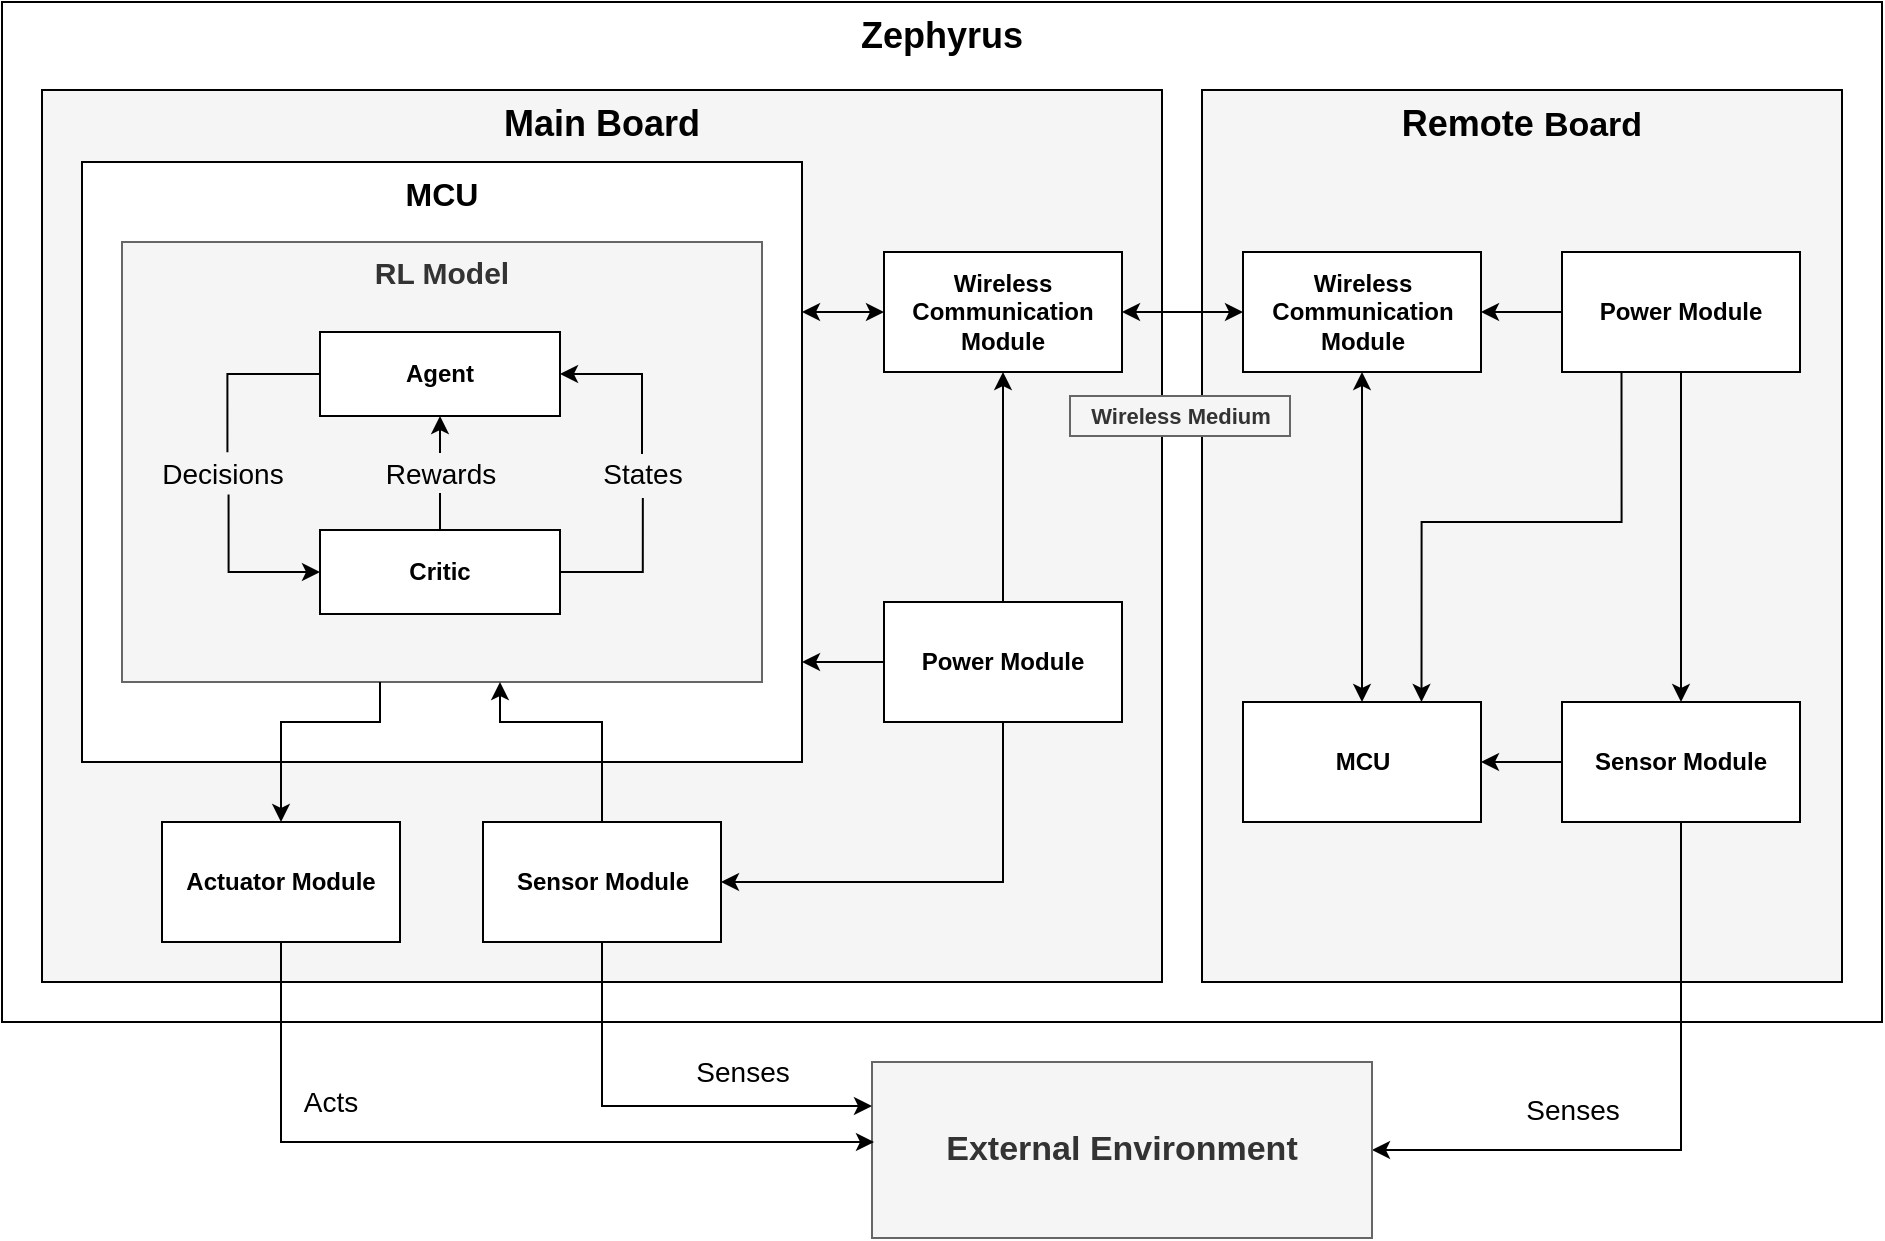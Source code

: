 <mxfile version="13.9.2" type="device"><diagram id="rcMMGNy7ycqetSJ9uPKk" name="Page-1"><mxGraphModel dx="2259" dy="847" grid="1" gridSize="10" guides="1" tooltips="1" connect="1" arrows="1" fold="1" page="1" pageScale="1" pageWidth="4681" pageHeight="3300" math="0" shadow="0"><root><mxCell id="0"/><mxCell id="1" parent="0"/><mxCell id="cljBbuE4b1cKBIikJnnr-2" value="&lt;b style=&quot;white-space: normal ; font-size: 18px&quot;&gt;Zephyrus&lt;/b&gt;" style="rounded=0;whiteSpace=wrap;html=1;verticalAlign=top;" parent="1" vertex="1"><mxGeometry x="570" y="400" width="940" height="510" as="geometry"/></mxCell><mxCell id="cljBbuE4b1cKBIikJnnr-3" value="&lt;b style=&quot;color: rgb(0 , 0 , 0) ; font-size: 18px ; white-space: normal&quot;&gt;Remote&amp;nbsp;&lt;/b&gt;&lt;b style=&quot;color: rgb(0 , 0 , 0) ; white-space: normal ; font-size: 17px&quot;&gt;Board&lt;/b&gt;" style="rounded=0;whiteSpace=wrap;html=1;fillColor=#f5f5f5;strokeColor=#000000;fontColor=#333333;verticalAlign=top;" parent="1" vertex="1"><mxGeometry x="1170" y="444" width="320" height="446" as="geometry"/></mxCell><mxCell id="cljBbuE4b1cKBIikJnnr-4" value="&lt;font color=&quot;#000000&quot;&gt;&lt;span style=&quot;font-size: 18px&quot;&gt;&lt;b&gt;Main Board&lt;/b&gt;&lt;/span&gt;&lt;/font&gt;" style="rounded=0;whiteSpace=wrap;html=1;fillColor=#f5f5f5;strokeColor=#000000;verticalAlign=top;fontColor=#333333;" parent="1" vertex="1"><mxGeometry x="590" y="444" width="560" height="446" as="geometry"/></mxCell><mxCell id="cljBbuE4b1cKBIikJnnr-5" style="edgeStyle=orthogonalEdgeStyle;rounded=0;orthogonalLoop=1;jettySize=auto;html=1;entryX=0;entryY=0.5;entryDx=0;entryDy=0;startArrow=classic;startFill=1;endArrow=none;endFill=0;" parent="1" source="cljBbuE4b1cKBIikJnnr-6" target="cljBbuE4b1cKBIikJnnr-39" edge="1"><mxGeometry relative="1" as="geometry"><mxPoint x="970" y="552" as="sourcePoint"/><Array as="points"><mxPoint x="1011" y="730"/></Array></mxGeometry></mxCell><mxCell id="cljBbuE4b1cKBIikJnnr-6" value="&lt;b&gt;&lt;font style=&quot;font-size: 16px&quot;&gt;MCU&lt;/font&gt;&lt;/b&gt;" style="rounded=0;whiteSpace=wrap;html=1;verticalAlign=top;" parent="1" vertex="1"><mxGeometry x="610" y="480" width="360" height="300" as="geometry"/></mxCell><mxCell id="cljBbuE4b1cKBIikJnnr-7" value="&lt;b&gt;&lt;font style=&quot;font-size: 15px&quot;&gt;RL Model&lt;/font&gt;&lt;/b&gt;" style="rounded=0;whiteSpace=wrap;html=1;verticalAlign=top;fillColor=#f5f5f5;strokeColor=#666666;fontColor=#333333;" parent="1" vertex="1"><mxGeometry x="630" y="520" width="320" height="220" as="geometry"/></mxCell><mxCell id="cljBbuE4b1cKBIikJnnr-8" value="&lt;font style=&quot;font-size: 11px&quot;&gt;&lt;b&gt;Wireless Medium&lt;/b&gt;&lt;/font&gt;" style="text;html=1;align=center;verticalAlign=middle;resizable=0;points=[];;autosize=1;fillColor=#f5f5f5;strokeColor=#666666;fontColor=#333333;" parent="1" vertex="1"><mxGeometry x="1104" y="597" width="110" height="20" as="geometry"/></mxCell><mxCell id="YY2zhTZWc7EZZBVvl1GS-24" style="edgeStyle=orthogonalEdgeStyle;rounded=0;orthogonalLoop=1;jettySize=auto;html=1;exitX=1;exitY=0.5;exitDx=0;exitDy=0;entryX=0.5;entryY=1;entryDx=0;entryDy=0;startArrow=classic;startFill=1;endArrow=none;endFill=0;" parent="1" source="cljBbuE4b1cKBIikJnnr-9" target="cljBbuE4b1cKBIikJnnr-40" edge="1"><mxGeometry relative="1" as="geometry"/></mxCell><mxCell id="cljBbuE4b1cKBIikJnnr-9" value="&lt;span style=&quot;font-size: 17px&quot;&gt;&lt;b&gt;External Environment&lt;/b&gt;&lt;/span&gt;" style="rounded=0;whiteSpace=wrap;html=1;fillColor=#f5f5f5;strokeColor=#666666;fontColor=#333333;" parent="1" vertex="1"><mxGeometry x="1005" y="930" width="250" height="88" as="geometry"/></mxCell><mxCell id="cljBbuE4b1cKBIikJnnr-11" value="&lt;font style=&quot;font-size: 14px&quot;&gt;Senses&lt;/font&gt;" style="text;html=1;align=center;verticalAlign=middle;resizable=0;points=[];;autosize=1;" parent="1" vertex="1"><mxGeometry x="1324.5" y="944" width="60" height="20" as="geometry"/></mxCell><mxCell id="cljBbuE4b1cKBIikJnnr-12" style="edgeStyle=orthogonalEdgeStyle;rounded=0;orthogonalLoop=1;jettySize=auto;html=1;exitX=0.5;exitY=0;exitDx=0;exitDy=0;entryX=0.5;entryY=1;entryDx=0;entryDy=0;startArrow=none;startFill=0;" parent="1" source="cljBbuE4b1cKBIikJnnr-20" target="cljBbuE4b1cKBIikJnnr-16" edge="1"><mxGeometry relative="1" as="geometry"/></mxCell><mxCell id="cljBbuE4b1cKBIikJnnr-13" style="edgeStyle=orthogonalEdgeStyle;rounded=0;orthogonalLoop=1;jettySize=auto;html=1;exitX=1;exitY=0.5;exitDx=0;exitDy=0;entryX=0.507;entryY=1.1;entryDx=0;entryDy=0;entryPerimeter=0;endArrow=none;endFill=0;" parent="1" source="cljBbuE4b1cKBIikJnnr-14" target="cljBbuE4b1cKBIikJnnr-19" edge="1"><mxGeometry relative="1" as="geometry"/></mxCell><mxCell id="cljBbuE4b1cKBIikJnnr-14" value="&lt;b&gt;Critic&lt;/b&gt;" style="rounded=0;whiteSpace=wrap;html=1;" parent="1" vertex="1"><mxGeometry x="729" y="664" width="120" height="42" as="geometry"/></mxCell><mxCell id="cljBbuE4b1cKBIikJnnr-15" style="edgeStyle=orthogonalEdgeStyle;rounded=0;orthogonalLoop=1;jettySize=auto;html=1;exitX=0.541;exitY=1.014;exitDx=0;exitDy=0;entryX=0;entryY=0.5;entryDx=0;entryDy=0;startArrow=none;startFill=0;exitPerimeter=0;" parent="1" source="cljBbuE4b1cKBIikJnnr-22" target="cljBbuE4b1cKBIikJnnr-14" edge="1"><mxGeometry relative="1" as="geometry"/></mxCell><mxCell id="cljBbuE4b1cKBIikJnnr-16" value="&lt;b&gt;Agent&lt;/b&gt;" style="rounded=0;whiteSpace=wrap;html=1;" parent="1" vertex="1"><mxGeometry x="729" y="565" width="120" height="42" as="geometry"/></mxCell><mxCell id="cljBbuE4b1cKBIikJnnr-17" value="&lt;font style=&quot;font-size: 14px&quot;&gt;Acts&lt;br&gt;&lt;/font&gt;" style="text;html=1;align=center;verticalAlign=middle;resizable=0;points=[];;autosize=1;" parent="1" vertex="1"><mxGeometry x="714" y="940" width="40" height="20" as="geometry"/></mxCell><mxCell id="cljBbuE4b1cKBIikJnnr-18" style="edgeStyle=orthogonalEdgeStyle;rounded=0;orthogonalLoop=1;jettySize=auto;html=1;entryX=1;entryY=0.5;entryDx=0;entryDy=0;" parent="1" source="cljBbuE4b1cKBIikJnnr-19" target="cljBbuE4b1cKBIikJnnr-16" edge="1"><mxGeometry relative="1" as="geometry"><Array as="points"><mxPoint x="890" y="586"/></Array></mxGeometry></mxCell><mxCell id="cljBbuE4b1cKBIikJnnr-19" value="&lt;font style=&quot;font-size: 14px&quot;&gt;States&lt;/font&gt;" style="text;html=1;align=center;verticalAlign=middle;resizable=0;points=[];;autosize=1;" parent="1" vertex="1"><mxGeometry x="860" y="626" width="60" height="20" as="geometry"/></mxCell><mxCell id="cljBbuE4b1cKBIikJnnr-20" value="&lt;span style=&quot;font-size: 14px&quot;&gt;Rewards&lt;/span&gt;" style="text;html=1;align=center;verticalAlign=middle;resizable=0;points=[];;autosize=1;" parent="1" vertex="1"><mxGeometry x="754" y="625.5" width="70" height="20" as="geometry"/></mxCell><mxCell id="cljBbuE4b1cKBIikJnnr-21" style="edgeStyle=orthogonalEdgeStyle;rounded=0;orthogonalLoop=1;jettySize=auto;html=1;exitX=0.5;exitY=0;exitDx=0;exitDy=0;entryX=0.5;entryY=1;entryDx=0;entryDy=0;startArrow=none;startFill=0;endArrow=none;endFill=0;" parent="1" source="cljBbuE4b1cKBIikJnnr-14" target="cljBbuE4b1cKBIikJnnr-20" edge="1"><mxGeometry relative="1" as="geometry"><mxPoint x="789" y="664" as="sourcePoint"/><mxPoint x="789" y="608" as="targetPoint"/></mxGeometry></mxCell><mxCell id="cljBbuE4b1cKBIikJnnr-22" value="&lt;font style=&quot;font-size: 14px&quot;&gt;Decisions&lt;/font&gt;" style="text;html=1;align=center;verticalAlign=middle;resizable=0;points=[];;autosize=1;direction=east;" parent="1" vertex="1"><mxGeometry x="640" y="626" width="80" height="20" as="geometry"/></mxCell><mxCell id="cljBbuE4b1cKBIikJnnr-23" style="edgeStyle=orthogonalEdgeStyle;rounded=0;orthogonalLoop=1;jettySize=auto;html=1;exitX=0;exitY=0.5;exitDx=0;exitDy=0;entryX=0.534;entryY=-0.043;entryDx=0;entryDy=0;startArrow=none;startFill=0;entryPerimeter=0;endArrow=none;endFill=0;" parent="1" source="cljBbuE4b1cKBIikJnnr-16" target="cljBbuE4b1cKBIikJnnr-22" edge="1"><mxGeometry relative="1" as="geometry"><mxPoint x="729.286" y="586.286" as="sourcePoint"/><mxPoint x="729.286" y="685.143" as="targetPoint"/></mxGeometry></mxCell><mxCell id="cljBbuE4b1cKBIikJnnr-24" style="edgeStyle=orthogonalEdgeStyle;rounded=0;orthogonalLoop=1;jettySize=auto;html=1;exitX=0.5;exitY=0;exitDx=0;exitDy=0;startArrow=classic;startFill=1;endArrow=none;endFill=0;" parent="1" source="cljBbuE4b1cKBIikJnnr-26" edge="1"><mxGeometry relative="1" as="geometry"><mxPoint x="759" y="740" as="targetPoint"/><Array as="points"><mxPoint x="710" y="760"/><mxPoint x="759" y="760"/></Array></mxGeometry></mxCell><mxCell id="cljBbuE4b1cKBIikJnnr-25" style="edgeStyle=orthogonalEdgeStyle;rounded=0;orthogonalLoop=1;jettySize=auto;html=1;exitX=0.5;exitY=1;exitDx=0;exitDy=0;startArrow=none;startFill=0;endArrow=classic;endFill=1;" parent="1" source="cljBbuE4b1cKBIikJnnr-26" edge="1"><mxGeometry relative="1" as="geometry"><Array as="points"><mxPoint x="788" y="970"/><mxPoint x="1006" y="970"/></Array><mxPoint x="1006" y="970" as="targetPoint"/></mxGeometry></mxCell><mxCell id="cljBbuE4b1cKBIikJnnr-26" value="&lt;b&gt;Actuator Module&lt;/b&gt;" style="rounded=0;whiteSpace=wrap;html=1;" parent="1" vertex="1"><mxGeometry x="650" y="810" width="119" height="60" as="geometry"/></mxCell><mxCell id="cljBbuE4b1cKBIikJnnr-27" style="edgeStyle=orthogonalEdgeStyle;rounded=0;orthogonalLoop=1;jettySize=auto;html=1;exitX=0.75;exitY=0;exitDx=0;exitDy=0;startArrow=classic;startFill=1;endArrow=none;endFill=0;entryX=0.25;entryY=1;entryDx=0;entryDy=0;" parent="1" source="cljBbuE4b1cKBIikJnnr-29" target="cljBbuE4b1cKBIikJnnr-37" edge="1"><mxGeometry relative="1" as="geometry"><Array as="points"><mxPoint x="1280" y="660"/><mxPoint x="1380" y="660"/></Array></mxGeometry></mxCell><mxCell id="cljBbuE4b1cKBIikJnnr-28" style="edgeStyle=orthogonalEdgeStyle;rounded=0;orthogonalLoop=1;jettySize=auto;html=1;exitX=1;exitY=0.5;exitDx=0;exitDy=0;entryX=0;entryY=0.5;entryDx=0;entryDy=0;startArrow=classic;startFill=1;endArrow=none;endFill=0;" parent="1" source="cljBbuE4b1cKBIikJnnr-29" target="cljBbuE4b1cKBIikJnnr-40" edge="1"><mxGeometry relative="1" as="geometry"/></mxCell><mxCell id="cljBbuE4b1cKBIikJnnr-29" value="&lt;b&gt;&lt;font style=&quot;font-size: 12px&quot;&gt;MCU&lt;/font&gt;&lt;/b&gt;" style="rounded=0;whiteSpace=wrap;html=1;" parent="1" vertex="1"><mxGeometry x="1190.5" y="750" width="119" height="60" as="geometry"/></mxCell><mxCell id="cljBbuE4b1cKBIikJnnr-31" value="&lt;b&gt;Wireless Communication Module&lt;/b&gt;" style="rounded=0;whiteSpace=wrap;html=1;" parent="1" vertex="1"><mxGeometry x="1190.5" y="525" width="119" height="60" as="geometry"/></mxCell><mxCell id="cljBbuE4b1cKBIikJnnr-32" style="edgeStyle=orthogonalEdgeStyle;rounded=0;orthogonalLoop=1;jettySize=auto;html=1;exitX=0.5;exitY=0;exitDx=0;exitDy=0;entryX=0.5;entryY=1;entryDx=0;entryDy=0;startArrow=classic;startFill=1;endArrow=classic;endFill=1;" parent="1" source="cljBbuE4b1cKBIikJnnr-29" target="cljBbuE4b1cKBIikJnnr-31" edge="1"><mxGeometry relative="1" as="geometry"><mxPoint x="1239.5" y="695.5" as="sourcePoint"/></mxGeometry></mxCell><mxCell id="cljBbuE4b1cKBIikJnnr-33" style="edgeStyle=orthogonalEdgeStyle;rounded=0;orthogonalLoop=1;jettySize=auto;html=1;exitX=0;exitY=0.5;exitDx=0;exitDy=0;entryX=1;entryY=0.25;entryDx=0;entryDy=0;startArrow=classic;startFill=1;endArrow=classic;endFill=1;" parent="1" source="cljBbuE4b1cKBIikJnnr-34" target="cljBbuE4b1cKBIikJnnr-6" edge="1"><mxGeometry relative="1" as="geometry"/></mxCell><mxCell id="1Qdhu8pzSyf4A6yjiIjR-1" style="edgeStyle=orthogonalEdgeStyle;rounded=0;orthogonalLoop=1;jettySize=auto;html=1;exitX=1;exitY=0.5;exitDx=0;exitDy=0;entryX=0;entryY=0.5;entryDx=0;entryDy=0;startArrow=classic;startFill=1;" parent="1" source="cljBbuE4b1cKBIikJnnr-34" target="cljBbuE4b1cKBIikJnnr-31" edge="1"><mxGeometry relative="1" as="geometry"/></mxCell><mxCell id="cljBbuE4b1cKBIikJnnr-34" value="&lt;b&gt;Wireless Communication Module&lt;/b&gt;" style="rounded=0;whiteSpace=wrap;html=1;" parent="1" vertex="1"><mxGeometry x="1011" y="525" width="119" height="60" as="geometry"/></mxCell><mxCell id="cljBbuE4b1cKBIikJnnr-35" style="edgeStyle=orthogonalEdgeStyle;rounded=0;orthogonalLoop=1;jettySize=auto;html=1;exitX=0;exitY=0.5;exitDx=0;exitDy=0;entryX=1;entryY=0.5;entryDx=0;entryDy=0;startArrow=none;startFill=0;endArrow=classic;endFill=1;" parent="1" source="cljBbuE4b1cKBIikJnnr-37" target="cljBbuE4b1cKBIikJnnr-31" edge="1"><mxGeometry relative="1" as="geometry"/></mxCell><mxCell id="cljBbuE4b1cKBIikJnnr-37" value="&lt;b&gt;Power Module&lt;/b&gt;" style="rounded=0;whiteSpace=wrap;html=1;" parent="1" vertex="1"><mxGeometry x="1350" y="525" width="119" height="60" as="geometry"/></mxCell><mxCell id="cljBbuE4b1cKBIikJnnr-38" style="edgeStyle=orthogonalEdgeStyle;rounded=0;orthogonalLoop=1;jettySize=auto;html=1;startArrow=none;startFill=0;endArrow=classic;endFill=1;" parent="1" source="cljBbuE4b1cKBIikJnnr-39" target="cljBbuE4b1cKBIikJnnr-34" edge="1"><mxGeometry relative="1" as="geometry"/></mxCell><mxCell id="s-am0toJC-EfE4DoCfOh-1" style="edgeStyle=orthogonalEdgeStyle;rounded=0;orthogonalLoop=1;jettySize=auto;html=1;entryX=1;entryY=0.5;entryDx=0;entryDy=0;startArrow=none;startFill=0;endArrow=classic;endFill=1;" parent="1" source="cljBbuE4b1cKBIikJnnr-39" target="YY2zhTZWc7EZZBVvl1GS-25" edge="1"><mxGeometry relative="1" as="geometry"><Array as="points"><mxPoint x="1070" y="840"/></Array></mxGeometry></mxCell><mxCell id="cljBbuE4b1cKBIikJnnr-39" value="&lt;b&gt;Power Module&lt;/b&gt;" style="rounded=0;whiteSpace=wrap;html=1;" parent="1" vertex="1"><mxGeometry x="1011" y="700" width="119" height="60" as="geometry"/></mxCell><mxCell id="YY2zhTZWc7EZZBVvl1GS-22" style="edgeStyle=orthogonalEdgeStyle;rounded=0;orthogonalLoop=1;jettySize=auto;html=1;exitX=0.5;exitY=0;exitDx=0;exitDy=0;entryX=0.5;entryY=1;entryDx=0;entryDy=0;startArrow=classic;startFill=1;endArrow=none;endFill=0;" parent="1" source="cljBbuE4b1cKBIikJnnr-40" target="cljBbuE4b1cKBIikJnnr-37" edge="1"><mxGeometry relative="1" as="geometry"/></mxCell><mxCell id="cljBbuE4b1cKBIikJnnr-40" value="&lt;b&gt;Sensor Module&lt;/b&gt;" style="rounded=0;whiteSpace=wrap;html=1;" parent="1" vertex="1"><mxGeometry x="1350" y="750" width="119" height="60" as="geometry"/></mxCell><mxCell id="YY2zhTZWc7EZZBVvl1GS-27" style="edgeStyle=orthogonalEdgeStyle;rounded=0;orthogonalLoop=1;jettySize=auto;html=1;exitX=0.5;exitY=1;exitDx=0;exitDy=0;entryX=0;entryY=0.25;entryDx=0;entryDy=0;startArrow=none;startFill=0;endArrow=classic;endFill=1;" parent="1" source="YY2zhTZWc7EZZBVvl1GS-25" target="cljBbuE4b1cKBIikJnnr-9" edge="1"><mxGeometry relative="1" as="geometry"/></mxCell><mxCell id="YY2zhTZWc7EZZBVvl1GS-25" value="&lt;b&gt;Sensor Module&lt;/b&gt;" style="rounded=0;whiteSpace=wrap;html=1;" parent="1" vertex="1"><mxGeometry x="810.5" y="810" width="119" height="60" as="geometry"/></mxCell><mxCell id="YY2zhTZWc7EZZBVvl1GS-29" value="" style="endArrow=classic;html=1;startArrow=none;startFill=0;edgeStyle=orthogonalEdgeStyle;rounded=0;" parent="1" edge="1"><mxGeometry width="50" height="50" relative="1" as="geometry"><mxPoint x="870" y="810" as="sourcePoint"/><mxPoint x="819" y="740" as="targetPoint"/><Array as="points"><mxPoint x="870" y="760"/><mxPoint x="819" y="760"/></Array></mxGeometry></mxCell><mxCell id="s-am0toJC-EfE4DoCfOh-2" value="&lt;font style=&quot;font-size: 14px&quot;&gt;Senses&lt;/font&gt;" style="text;html=1;align=center;verticalAlign=middle;resizable=0;points=[];;autosize=1;" parent="1" vertex="1"><mxGeometry x="910" y="925" width="60" height="20" as="geometry"/></mxCell></root></mxGraphModel></diagram></mxfile>
